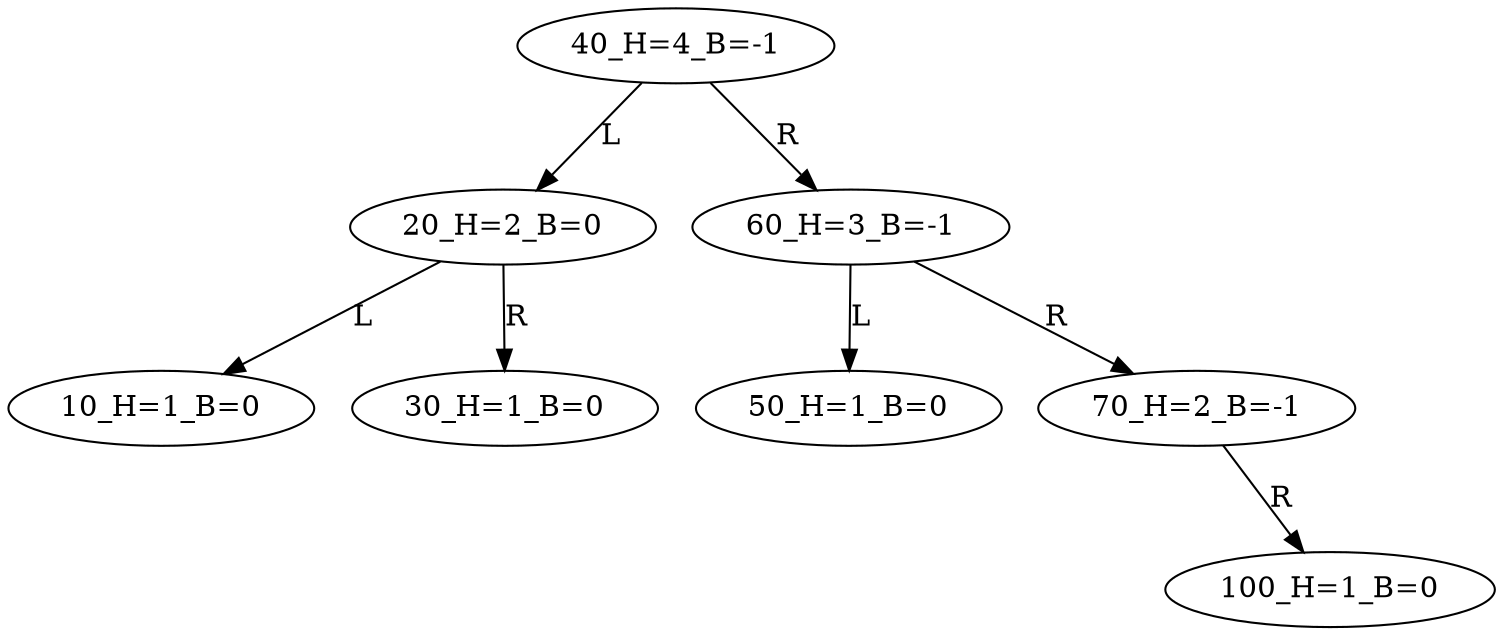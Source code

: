 digraph BiTreeBiTreeInsert {
"40_H=4_B=-1" -> {"20_H=2_B=0"} [label="L"]
"40_H=4_B=-1" -> {"60_H=3_B=-1"} [label="R"]
"20_H=2_B=0" -> {"10_H=1_B=0"} [label="L"]
"20_H=2_B=0" -> {"30_H=1_B=0"} [label="R"]
"60_H=3_B=-1" -> {"50_H=1_B=0"} [label="L"]
"60_H=3_B=-1" -> {"70_H=2_B=-1"} [label="R"]
"70_H=2_B=-1" -> {"HD0"} [label="L"] [style=invis]
"HD0" [style=invis]
"70_H=2_B=-1" -> {"100_H=1_B=0"} [label="R"]
"40_H=4_B=-1"
"20_H=2_B=0"
"10_H=1_B=0"
"30_H=1_B=0"
"60_H=3_B=-1"
"50_H=1_B=0"
"70_H=2_B=-1"
"100_H=1_B=0"
}
